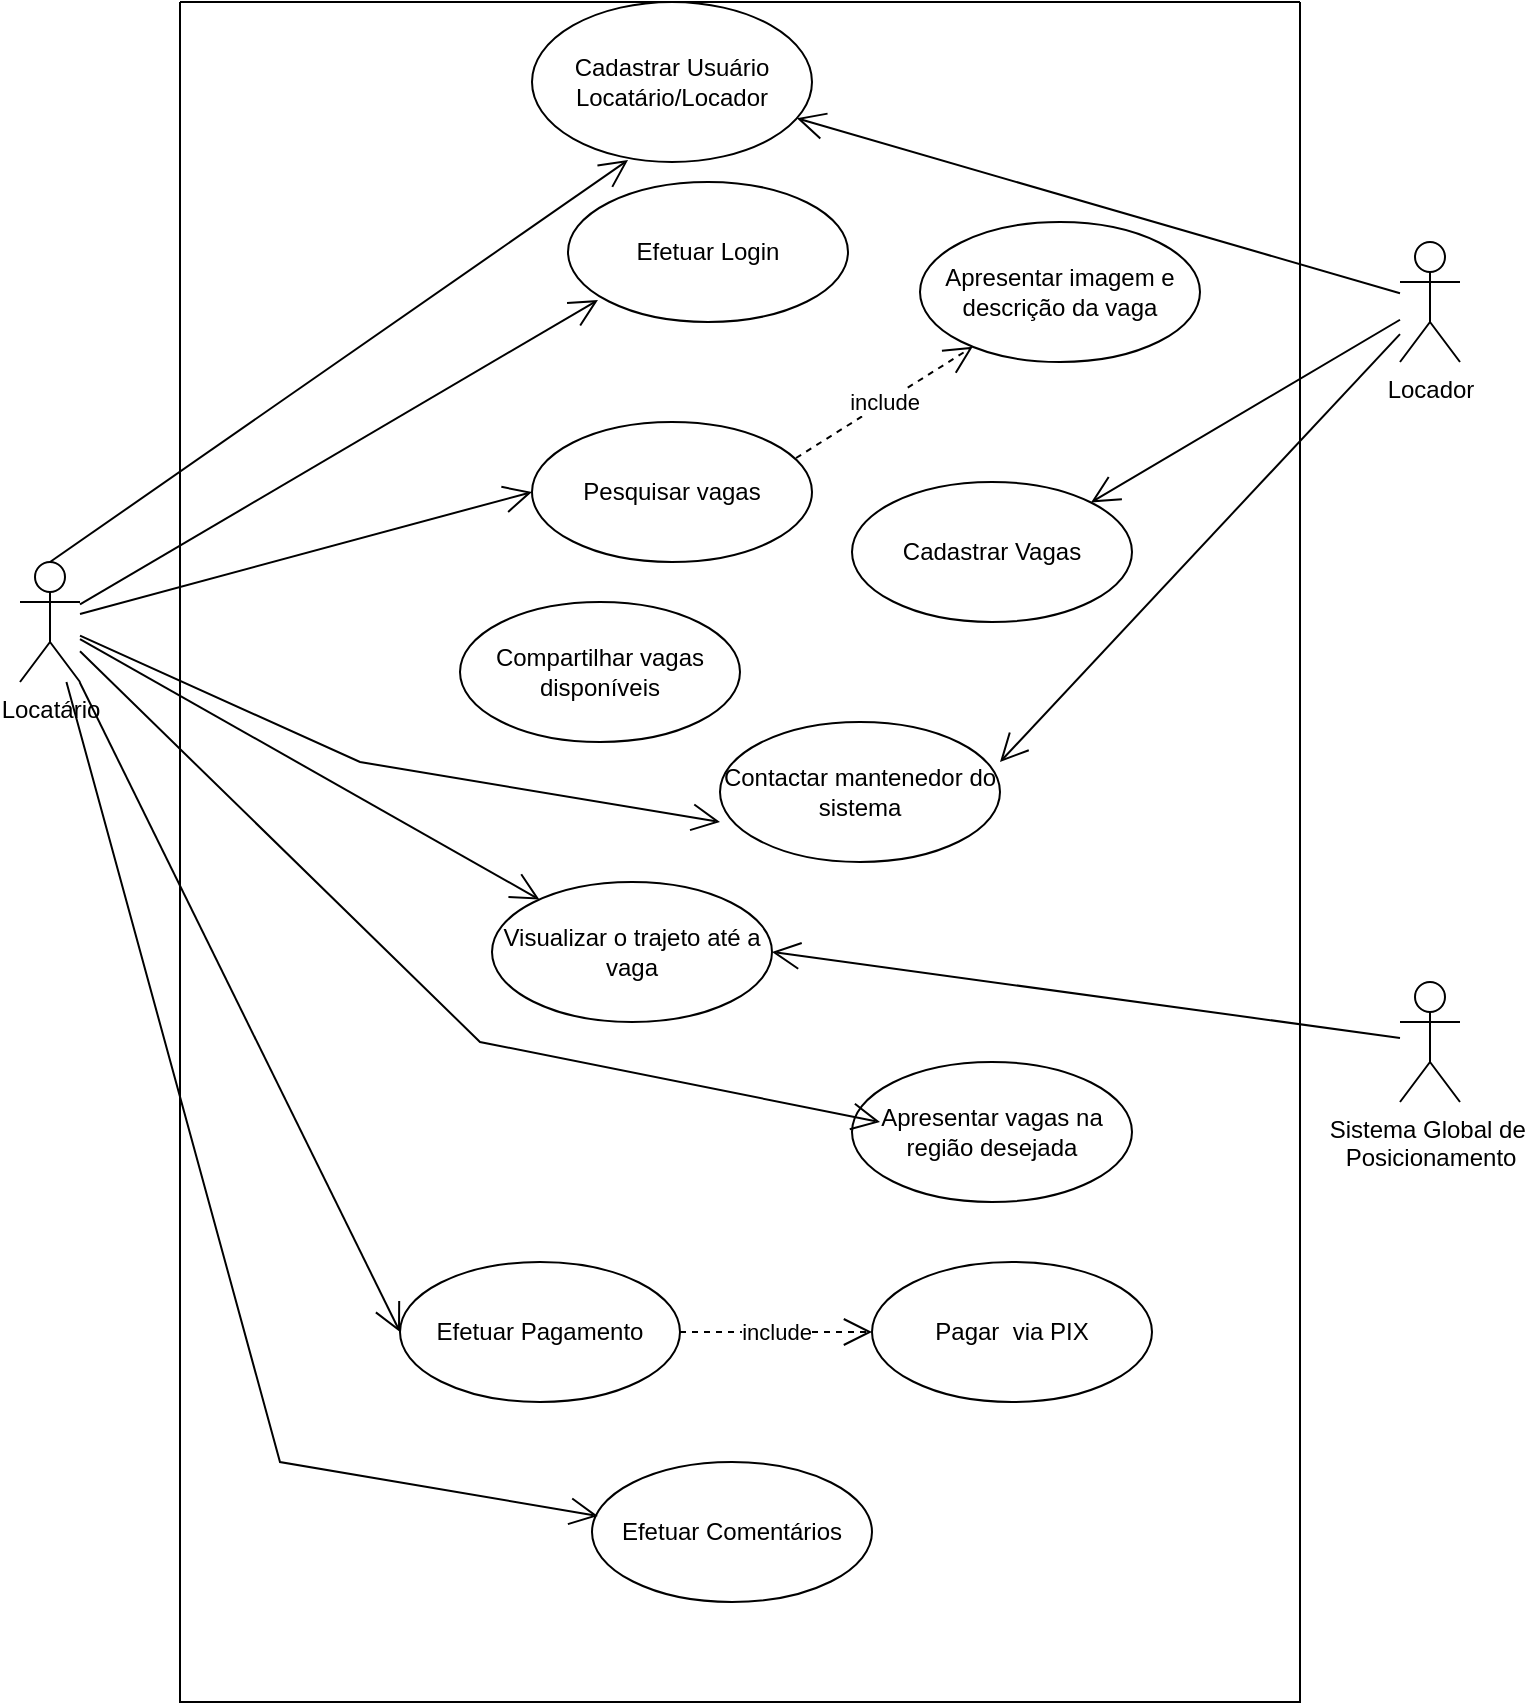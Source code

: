 <mxfile version="21.6.9" type="github">
  <diagram name="Página-1" id="OqUmhLXzAGNoVV07hsoO">
    <mxGraphModel dx="880" dy="438" grid="1" gridSize="10" guides="1" tooltips="1" connect="1" arrows="1" fold="1" page="1" pageScale="1" pageWidth="827" pageHeight="1169" math="0" shadow="0">
      <root>
        <mxCell id="0" />
        <mxCell id="1" parent="0" />
        <mxCell id="7VLa77z8znclignIy_Kp-3" value="" style="swimlane;startSize=0;" vertex="1" parent="1">
          <mxGeometry x="120" y="160" width="560" height="850" as="geometry" />
        </mxCell>
        <mxCell id="7VLa77z8znclignIy_Kp-6" value="Apresentar vagas na região desejada" style="ellipse;whiteSpace=wrap;html=1;" vertex="1" parent="7VLa77z8znclignIy_Kp-3">
          <mxGeometry x="336" y="530" width="140" height="70" as="geometry" />
        </mxCell>
        <mxCell id="7VLa77z8znclignIy_Kp-8" value="Visualizar o trajeto até a vaga" style="ellipse;whiteSpace=wrap;html=1;" vertex="1" parent="7VLa77z8znclignIy_Kp-3">
          <mxGeometry x="156" y="440" width="140" height="70" as="geometry" />
        </mxCell>
        <mxCell id="7VLa77z8znclignIy_Kp-7" value="Apresentar imagem e descrição da vaga" style="ellipse;whiteSpace=wrap;html=1;" vertex="1" parent="7VLa77z8znclignIy_Kp-3">
          <mxGeometry x="370" y="110" width="140" height="70" as="geometry" />
        </mxCell>
        <mxCell id="7VLa77z8znclignIy_Kp-11" value="Cadastrar Usuário&lt;br&gt;Locatário/Locador" style="ellipse;whiteSpace=wrap;html=1;" vertex="1" parent="7VLa77z8znclignIy_Kp-3">
          <mxGeometry x="176" width="140" height="80" as="geometry" />
        </mxCell>
        <mxCell id="7VLa77z8znclignIy_Kp-13" value="Contactar mantenedor do sistema" style="ellipse;whiteSpace=wrap;html=1;" vertex="1" parent="7VLa77z8znclignIy_Kp-3">
          <mxGeometry x="270" y="360" width="140" height="70" as="geometry" />
        </mxCell>
        <mxCell id="7VLa77z8znclignIy_Kp-16" value="Efetuar Pagamento" style="ellipse;whiteSpace=wrap;html=1;" vertex="1" parent="7VLa77z8znclignIy_Kp-3">
          <mxGeometry x="110" y="630" width="140" height="70" as="geometry" />
        </mxCell>
        <mxCell id="7VLa77z8znclignIy_Kp-19" value="Efetuar Login" style="ellipse;whiteSpace=wrap;html=1;" vertex="1" parent="7VLa77z8znclignIy_Kp-3">
          <mxGeometry x="194" y="90" width="140" height="70" as="geometry" />
        </mxCell>
        <mxCell id="7VLa77z8znclignIy_Kp-18" value="Compartilhar vagas disponíveis" style="ellipse;whiteSpace=wrap;html=1;" vertex="1" parent="7VLa77z8znclignIy_Kp-3">
          <mxGeometry x="140" y="300" width="140" height="70" as="geometry" />
        </mxCell>
        <mxCell id="7VLa77z8znclignIy_Kp-17" value="Cadastrar Vagas" style="ellipse;whiteSpace=wrap;html=1;" vertex="1" parent="7VLa77z8znclignIy_Kp-3">
          <mxGeometry x="336" y="240" width="140" height="70" as="geometry" />
        </mxCell>
        <mxCell id="7VLa77z8znclignIy_Kp-15" value="Pagar&amp;nbsp; via PIX" style="ellipse;whiteSpace=wrap;html=1;" vertex="1" parent="7VLa77z8znclignIy_Kp-3">
          <mxGeometry x="346" y="630" width="140" height="70" as="geometry" />
        </mxCell>
        <mxCell id="7VLa77z8znclignIy_Kp-14" value="Efetuar Comentários" style="ellipse;whiteSpace=wrap;html=1;" vertex="1" parent="7VLa77z8znclignIy_Kp-3">
          <mxGeometry x="206" y="730" width="140" height="70" as="geometry" />
        </mxCell>
        <mxCell id="7VLa77z8znclignIy_Kp-12" value="Pesquisar vagas" style="ellipse;whiteSpace=wrap;html=1;" vertex="1" parent="7VLa77z8znclignIy_Kp-3">
          <mxGeometry x="176" y="210" width="140" height="70" as="geometry" />
        </mxCell>
        <mxCell id="7VLa77z8znclignIy_Kp-43" value="include" style="endArrow=open;endSize=12;dashed=1;html=1;rounded=0;exitX=0.943;exitY=0.257;exitDx=0;exitDy=0;exitPerimeter=0;" edge="1" parent="7VLa77z8znclignIy_Kp-3" source="7VLa77z8znclignIy_Kp-12" target="7VLa77z8znclignIy_Kp-7">
          <mxGeometry width="160" relative="1" as="geometry">
            <mxPoint x="210" y="260" as="sourcePoint" />
            <mxPoint x="370" y="260" as="targetPoint" />
          </mxGeometry>
        </mxCell>
        <mxCell id="7VLa77z8znclignIy_Kp-42" value="include" style="endArrow=open;endSize=12;dashed=1;html=1;rounded=0;entryX=0;entryY=0.5;entryDx=0;entryDy=0;exitX=1;exitY=0.5;exitDx=0;exitDy=0;" edge="1" parent="7VLa77z8znclignIy_Kp-3" source="7VLa77z8znclignIy_Kp-16" target="7VLa77z8znclignIy_Kp-15">
          <mxGeometry width="160" relative="1" as="geometry">
            <mxPoint x="220" y="660" as="sourcePoint" />
            <mxPoint x="320" y="660" as="targetPoint" />
            <mxPoint as="offset" />
          </mxGeometry>
        </mxCell>
        <mxCell id="7VLa77z8znclignIy_Kp-4" value="Locatário" style="shape=umlActor;verticalLabelPosition=bottom;verticalAlign=top;html=1;outlineConnect=0;" vertex="1" parent="1">
          <mxGeometry x="40" y="440" width="30" height="60" as="geometry" />
        </mxCell>
        <mxCell id="7VLa77z8znclignIy_Kp-5" value="Locador" style="shape=umlActor;verticalLabelPosition=bottom;verticalAlign=top;html=1;outlineConnect=0;" vertex="1" parent="1">
          <mxGeometry x="730" y="280" width="30" height="60" as="geometry" />
        </mxCell>
        <mxCell id="7VLa77z8znclignIy_Kp-10" value="Sistema Global de&amp;nbsp;&lt;br&gt;Posicionamento" style="shape=umlActor;verticalLabelPosition=bottom;verticalAlign=top;html=1;" vertex="1" parent="1">
          <mxGeometry x="730" y="650" width="30" height="60" as="geometry" />
        </mxCell>
        <mxCell id="7VLa77z8znclignIy_Kp-27" value="" style="endArrow=open;endFill=1;endSize=12;html=1;rounded=0;exitX=0.5;exitY=0;exitDx=0;exitDy=0;exitPerimeter=0;entryX=0.343;entryY=0.988;entryDx=0;entryDy=0;entryPerimeter=0;" edge="1" parent="1" source="7VLa77z8znclignIy_Kp-4" target="7VLa77z8znclignIy_Kp-11">
          <mxGeometry width="160" relative="1" as="geometry">
            <mxPoint x="70" y="462.14" as="sourcePoint" />
            <mxPoint x="245.008" y="200.004" as="targetPoint" />
          </mxGeometry>
        </mxCell>
        <mxCell id="7VLa77z8znclignIy_Kp-29" value="" style="endArrow=open;endFill=1;endSize=12;html=1;rounded=0;entryX=0.107;entryY=0.843;entryDx=0;entryDy=0;entryPerimeter=0;" edge="1" parent="1" source="7VLa77z8znclignIy_Kp-4" target="7VLa77z8znclignIy_Kp-19">
          <mxGeometry width="160" relative="1" as="geometry">
            <mxPoint x="300" y="330" as="sourcePoint" />
            <mxPoint x="460" y="330" as="targetPoint" />
          </mxGeometry>
        </mxCell>
        <mxCell id="7VLa77z8znclignIy_Kp-30" value="" style="endArrow=open;endFill=1;endSize=12;html=1;rounded=0;entryX=0;entryY=0.5;entryDx=0;entryDy=0;" edge="1" parent="1" source="7VLa77z8znclignIy_Kp-4" target="7VLa77z8znclignIy_Kp-12">
          <mxGeometry width="160" relative="1" as="geometry">
            <mxPoint x="300" y="330" as="sourcePoint" />
            <mxPoint x="256" y="423" as="targetPoint" />
          </mxGeometry>
        </mxCell>
        <mxCell id="7VLa77z8znclignIy_Kp-31" value="" style="endArrow=open;endFill=1;endSize=12;html=1;rounded=0;" edge="1" parent="1" source="7VLa77z8znclignIy_Kp-4" target="7VLa77z8znclignIy_Kp-8">
          <mxGeometry width="160" relative="1" as="geometry">
            <mxPoint x="300" y="630" as="sourcePoint" />
            <mxPoint x="460" y="630" as="targetPoint" />
          </mxGeometry>
        </mxCell>
        <mxCell id="7VLa77z8znclignIy_Kp-33" value="" style="endArrow=open;endFill=1;endSize=12;html=1;rounded=0;entryX=0;entryY=0.5;entryDx=0;entryDy=0;" edge="1" parent="1" source="7VLa77z8znclignIy_Kp-4" target="7VLa77z8znclignIy_Kp-16">
          <mxGeometry width="160" relative="1" as="geometry">
            <mxPoint x="300" y="630" as="sourcePoint" />
            <mxPoint x="460" y="630" as="targetPoint" />
          </mxGeometry>
        </mxCell>
        <mxCell id="7VLa77z8znclignIy_Kp-34" value="" style="endArrow=open;endFill=1;endSize=12;html=1;rounded=0;entryX=1;entryY=0;entryDx=0;entryDy=0;" edge="1" parent="1" source="7VLa77z8znclignIy_Kp-5" target="7VLa77z8znclignIy_Kp-17">
          <mxGeometry width="160" relative="1" as="geometry">
            <mxPoint x="300" y="330" as="sourcePoint" />
            <mxPoint x="460" y="330" as="targetPoint" />
          </mxGeometry>
        </mxCell>
        <mxCell id="7VLa77z8znclignIy_Kp-35" value="" style="endArrow=open;endFill=1;endSize=12;html=1;rounded=0;entryX=1;entryY=0.5;entryDx=0;entryDy=0;" edge="1" parent="1" source="7VLa77z8znclignIy_Kp-10" target="7VLa77z8znclignIy_Kp-8">
          <mxGeometry width="160" relative="1" as="geometry">
            <mxPoint x="300" y="630" as="sourcePoint" />
            <mxPoint x="460" y="630" as="targetPoint" />
          </mxGeometry>
        </mxCell>
        <mxCell id="7VLa77z8znclignIy_Kp-36" value="" style="endArrow=open;endFill=1;endSize=12;html=1;rounded=0;entryX=0.021;entryY=0.386;entryDx=0;entryDy=0;entryPerimeter=0;" edge="1" parent="1" source="7VLa77z8znclignIy_Kp-4" target="7VLa77z8znclignIy_Kp-14">
          <mxGeometry width="160" relative="1" as="geometry">
            <mxPoint x="300" y="730" as="sourcePoint" />
            <mxPoint x="160" y="530" as="targetPoint" />
            <Array as="points">
              <mxPoint x="170" y="890" />
            </Array>
          </mxGeometry>
        </mxCell>
        <mxCell id="7VLa77z8znclignIy_Kp-37" value="" style="endArrow=open;endFill=1;endSize=12;html=1;rounded=0;entryX=0;entryY=0.714;entryDx=0;entryDy=0;entryPerimeter=0;" edge="1" parent="1" source="7VLa77z8znclignIy_Kp-4" target="7VLa77z8znclignIy_Kp-13">
          <mxGeometry width="160" relative="1" as="geometry">
            <mxPoint x="300" y="420" as="sourcePoint" />
            <mxPoint x="460" y="420" as="targetPoint" />
            <Array as="points">
              <mxPoint x="210" y="540" />
            </Array>
          </mxGeometry>
        </mxCell>
        <mxCell id="7VLa77z8znclignIy_Kp-38" value="" style="endArrow=open;endFill=1;endSize=12;html=1;rounded=0;entryX=1;entryY=0.286;entryDx=0;entryDy=0;entryPerimeter=0;" edge="1" parent="1" source="7VLa77z8znclignIy_Kp-5" target="7VLa77z8znclignIy_Kp-13">
          <mxGeometry width="160" relative="1" as="geometry">
            <mxPoint x="300" y="520" as="sourcePoint" />
            <mxPoint x="460" y="520" as="targetPoint" />
          </mxGeometry>
        </mxCell>
        <mxCell id="7VLa77z8znclignIy_Kp-41" value="" style="endArrow=open;endFill=1;endSize=12;html=1;rounded=0;" edge="1" parent="1" source="7VLa77z8znclignIy_Kp-5" target="7VLa77z8znclignIy_Kp-11">
          <mxGeometry width="160" relative="1" as="geometry">
            <mxPoint x="300" y="220" as="sourcePoint" />
            <mxPoint x="460" y="220" as="targetPoint" />
          </mxGeometry>
        </mxCell>
        <mxCell id="7VLa77z8znclignIy_Kp-40" value="" style="endArrow=open;endFill=1;endSize=12;html=1;rounded=0;entryX=0.1;entryY=0.429;entryDx=0;entryDy=0;entryPerimeter=0;" edge="1" parent="1" source="7VLa77z8znclignIy_Kp-4" target="7VLa77z8znclignIy_Kp-6">
          <mxGeometry width="160" relative="1" as="geometry">
            <mxPoint x="110" y="499.98" as="sourcePoint" />
            <mxPoint x="446" y="700" as="targetPoint" />
            <Array as="points">
              <mxPoint x="270" y="680" />
            </Array>
          </mxGeometry>
        </mxCell>
      </root>
    </mxGraphModel>
  </diagram>
</mxfile>
